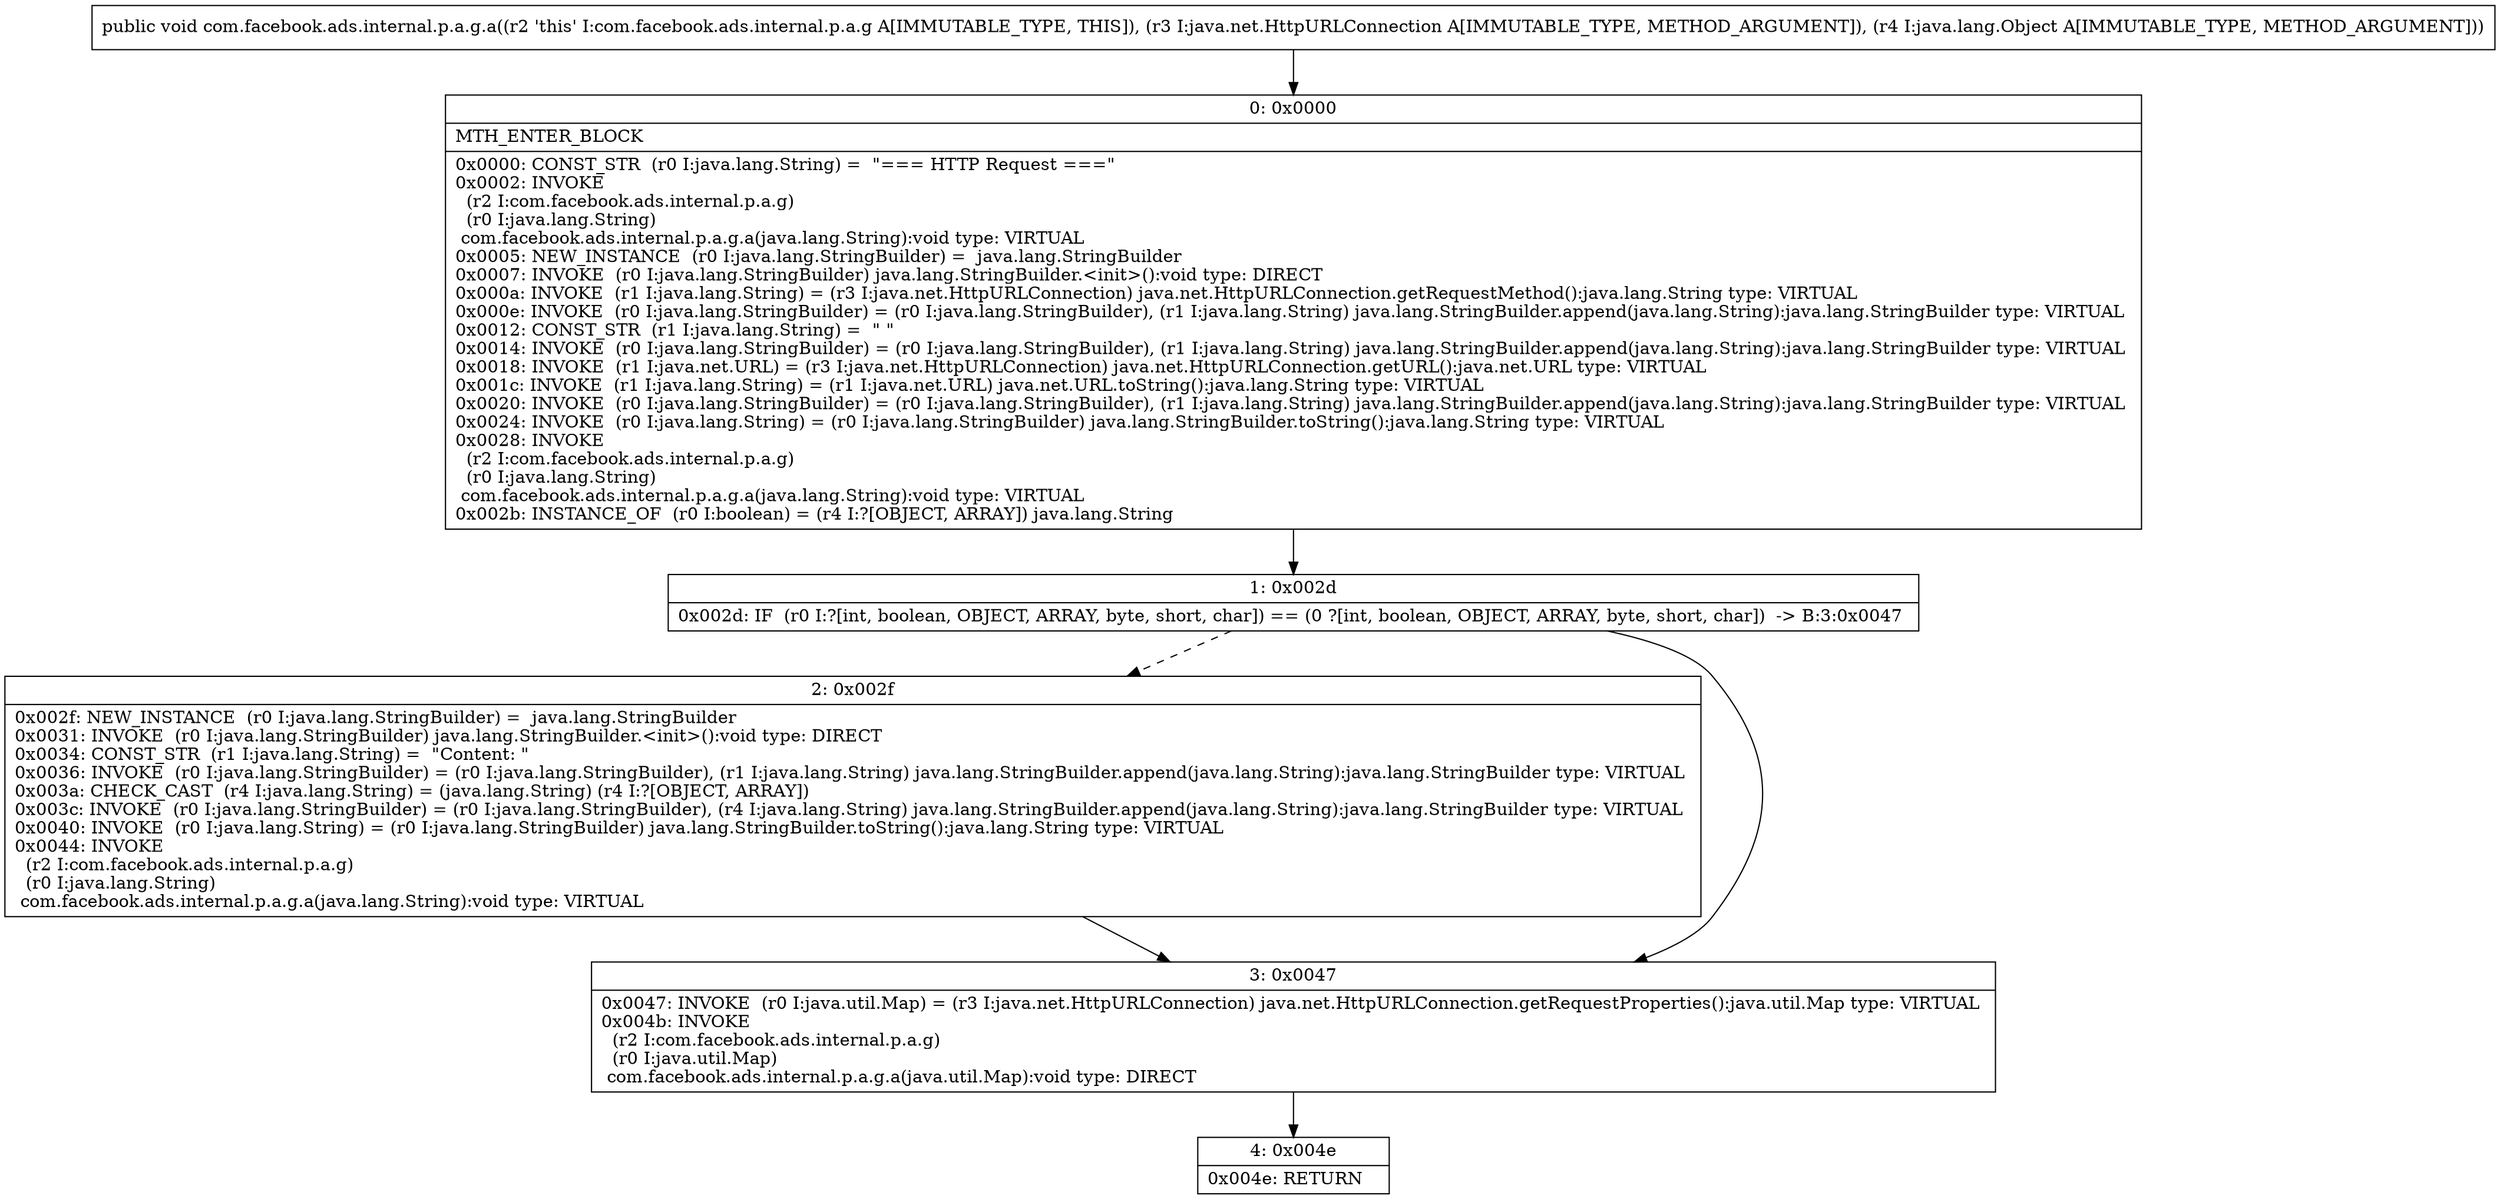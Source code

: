 digraph "CFG forcom.facebook.ads.internal.p.a.g.a(Ljava\/net\/HttpURLConnection;Ljava\/lang\/Object;)V" {
Node_0 [shape=record,label="{0\:\ 0x0000|MTH_ENTER_BLOCK\l|0x0000: CONST_STR  (r0 I:java.lang.String) =  \"=== HTTP Request ===\" \l0x0002: INVOKE  \l  (r2 I:com.facebook.ads.internal.p.a.g)\l  (r0 I:java.lang.String)\l com.facebook.ads.internal.p.a.g.a(java.lang.String):void type: VIRTUAL \l0x0005: NEW_INSTANCE  (r0 I:java.lang.StringBuilder) =  java.lang.StringBuilder \l0x0007: INVOKE  (r0 I:java.lang.StringBuilder) java.lang.StringBuilder.\<init\>():void type: DIRECT \l0x000a: INVOKE  (r1 I:java.lang.String) = (r3 I:java.net.HttpURLConnection) java.net.HttpURLConnection.getRequestMethod():java.lang.String type: VIRTUAL \l0x000e: INVOKE  (r0 I:java.lang.StringBuilder) = (r0 I:java.lang.StringBuilder), (r1 I:java.lang.String) java.lang.StringBuilder.append(java.lang.String):java.lang.StringBuilder type: VIRTUAL \l0x0012: CONST_STR  (r1 I:java.lang.String) =  \" \" \l0x0014: INVOKE  (r0 I:java.lang.StringBuilder) = (r0 I:java.lang.StringBuilder), (r1 I:java.lang.String) java.lang.StringBuilder.append(java.lang.String):java.lang.StringBuilder type: VIRTUAL \l0x0018: INVOKE  (r1 I:java.net.URL) = (r3 I:java.net.HttpURLConnection) java.net.HttpURLConnection.getURL():java.net.URL type: VIRTUAL \l0x001c: INVOKE  (r1 I:java.lang.String) = (r1 I:java.net.URL) java.net.URL.toString():java.lang.String type: VIRTUAL \l0x0020: INVOKE  (r0 I:java.lang.StringBuilder) = (r0 I:java.lang.StringBuilder), (r1 I:java.lang.String) java.lang.StringBuilder.append(java.lang.String):java.lang.StringBuilder type: VIRTUAL \l0x0024: INVOKE  (r0 I:java.lang.String) = (r0 I:java.lang.StringBuilder) java.lang.StringBuilder.toString():java.lang.String type: VIRTUAL \l0x0028: INVOKE  \l  (r2 I:com.facebook.ads.internal.p.a.g)\l  (r0 I:java.lang.String)\l com.facebook.ads.internal.p.a.g.a(java.lang.String):void type: VIRTUAL \l0x002b: INSTANCE_OF  (r0 I:boolean) = (r4 I:?[OBJECT, ARRAY]) java.lang.String \l}"];
Node_1 [shape=record,label="{1\:\ 0x002d|0x002d: IF  (r0 I:?[int, boolean, OBJECT, ARRAY, byte, short, char]) == (0 ?[int, boolean, OBJECT, ARRAY, byte, short, char])  \-\> B:3:0x0047 \l}"];
Node_2 [shape=record,label="{2\:\ 0x002f|0x002f: NEW_INSTANCE  (r0 I:java.lang.StringBuilder) =  java.lang.StringBuilder \l0x0031: INVOKE  (r0 I:java.lang.StringBuilder) java.lang.StringBuilder.\<init\>():void type: DIRECT \l0x0034: CONST_STR  (r1 I:java.lang.String) =  \"Content: \" \l0x0036: INVOKE  (r0 I:java.lang.StringBuilder) = (r0 I:java.lang.StringBuilder), (r1 I:java.lang.String) java.lang.StringBuilder.append(java.lang.String):java.lang.StringBuilder type: VIRTUAL \l0x003a: CHECK_CAST  (r4 I:java.lang.String) = (java.lang.String) (r4 I:?[OBJECT, ARRAY]) \l0x003c: INVOKE  (r0 I:java.lang.StringBuilder) = (r0 I:java.lang.StringBuilder), (r4 I:java.lang.String) java.lang.StringBuilder.append(java.lang.String):java.lang.StringBuilder type: VIRTUAL \l0x0040: INVOKE  (r0 I:java.lang.String) = (r0 I:java.lang.StringBuilder) java.lang.StringBuilder.toString():java.lang.String type: VIRTUAL \l0x0044: INVOKE  \l  (r2 I:com.facebook.ads.internal.p.a.g)\l  (r0 I:java.lang.String)\l com.facebook.ads.internal.p.a.g.a(java.lang.String):void type: VIRTUAL \l}"];
Node_3 [shape=record,label="{3\:\ 0x0047|0x0047: INVOKE  (r0 I:java.util.Map) = (r3 I:java.net.HttpURLConnection) java.net.HttpURLConnection.getRequestProperties():java.util.Map type: VIRTUAL \l0x004b: INVOKE  \l  (r2 I:com.facebook.ads.internal.p.a.g)\l  (r0 I:java.util.Map)\l com.facebook.ads.internal.p.a.g.a(java.util.Map):void type: DIRECT \l}"];
Node_4 [shape=record,label="{4\:\ 0x004e|0x004e: RETURN   \l}"];
MethodNode[shape=record,label="{public void com.facebook.ads.internal.p.a.g.a((r2 'this' I:com.facebook.ads.internal.p.a.g A[IMMUTABLE_TYPE, THIS]), (r3 I:java.net.HttpURLConnection A[IMMUTABLE_TYPE, METHOD_ARGUMENT]), (r4 I:java.lang.Object A[IMMUTABLE_TYPE, METHOD_ARGUMENT])) }"];
MethodNode -> Node_0;
Node_0 -> Node_1;
Node_1 -> Node_2[style=dashed];
Node_1 -> Node_3;
Node_2 -> Node_3;
Node_3 -> Node_4;
}

